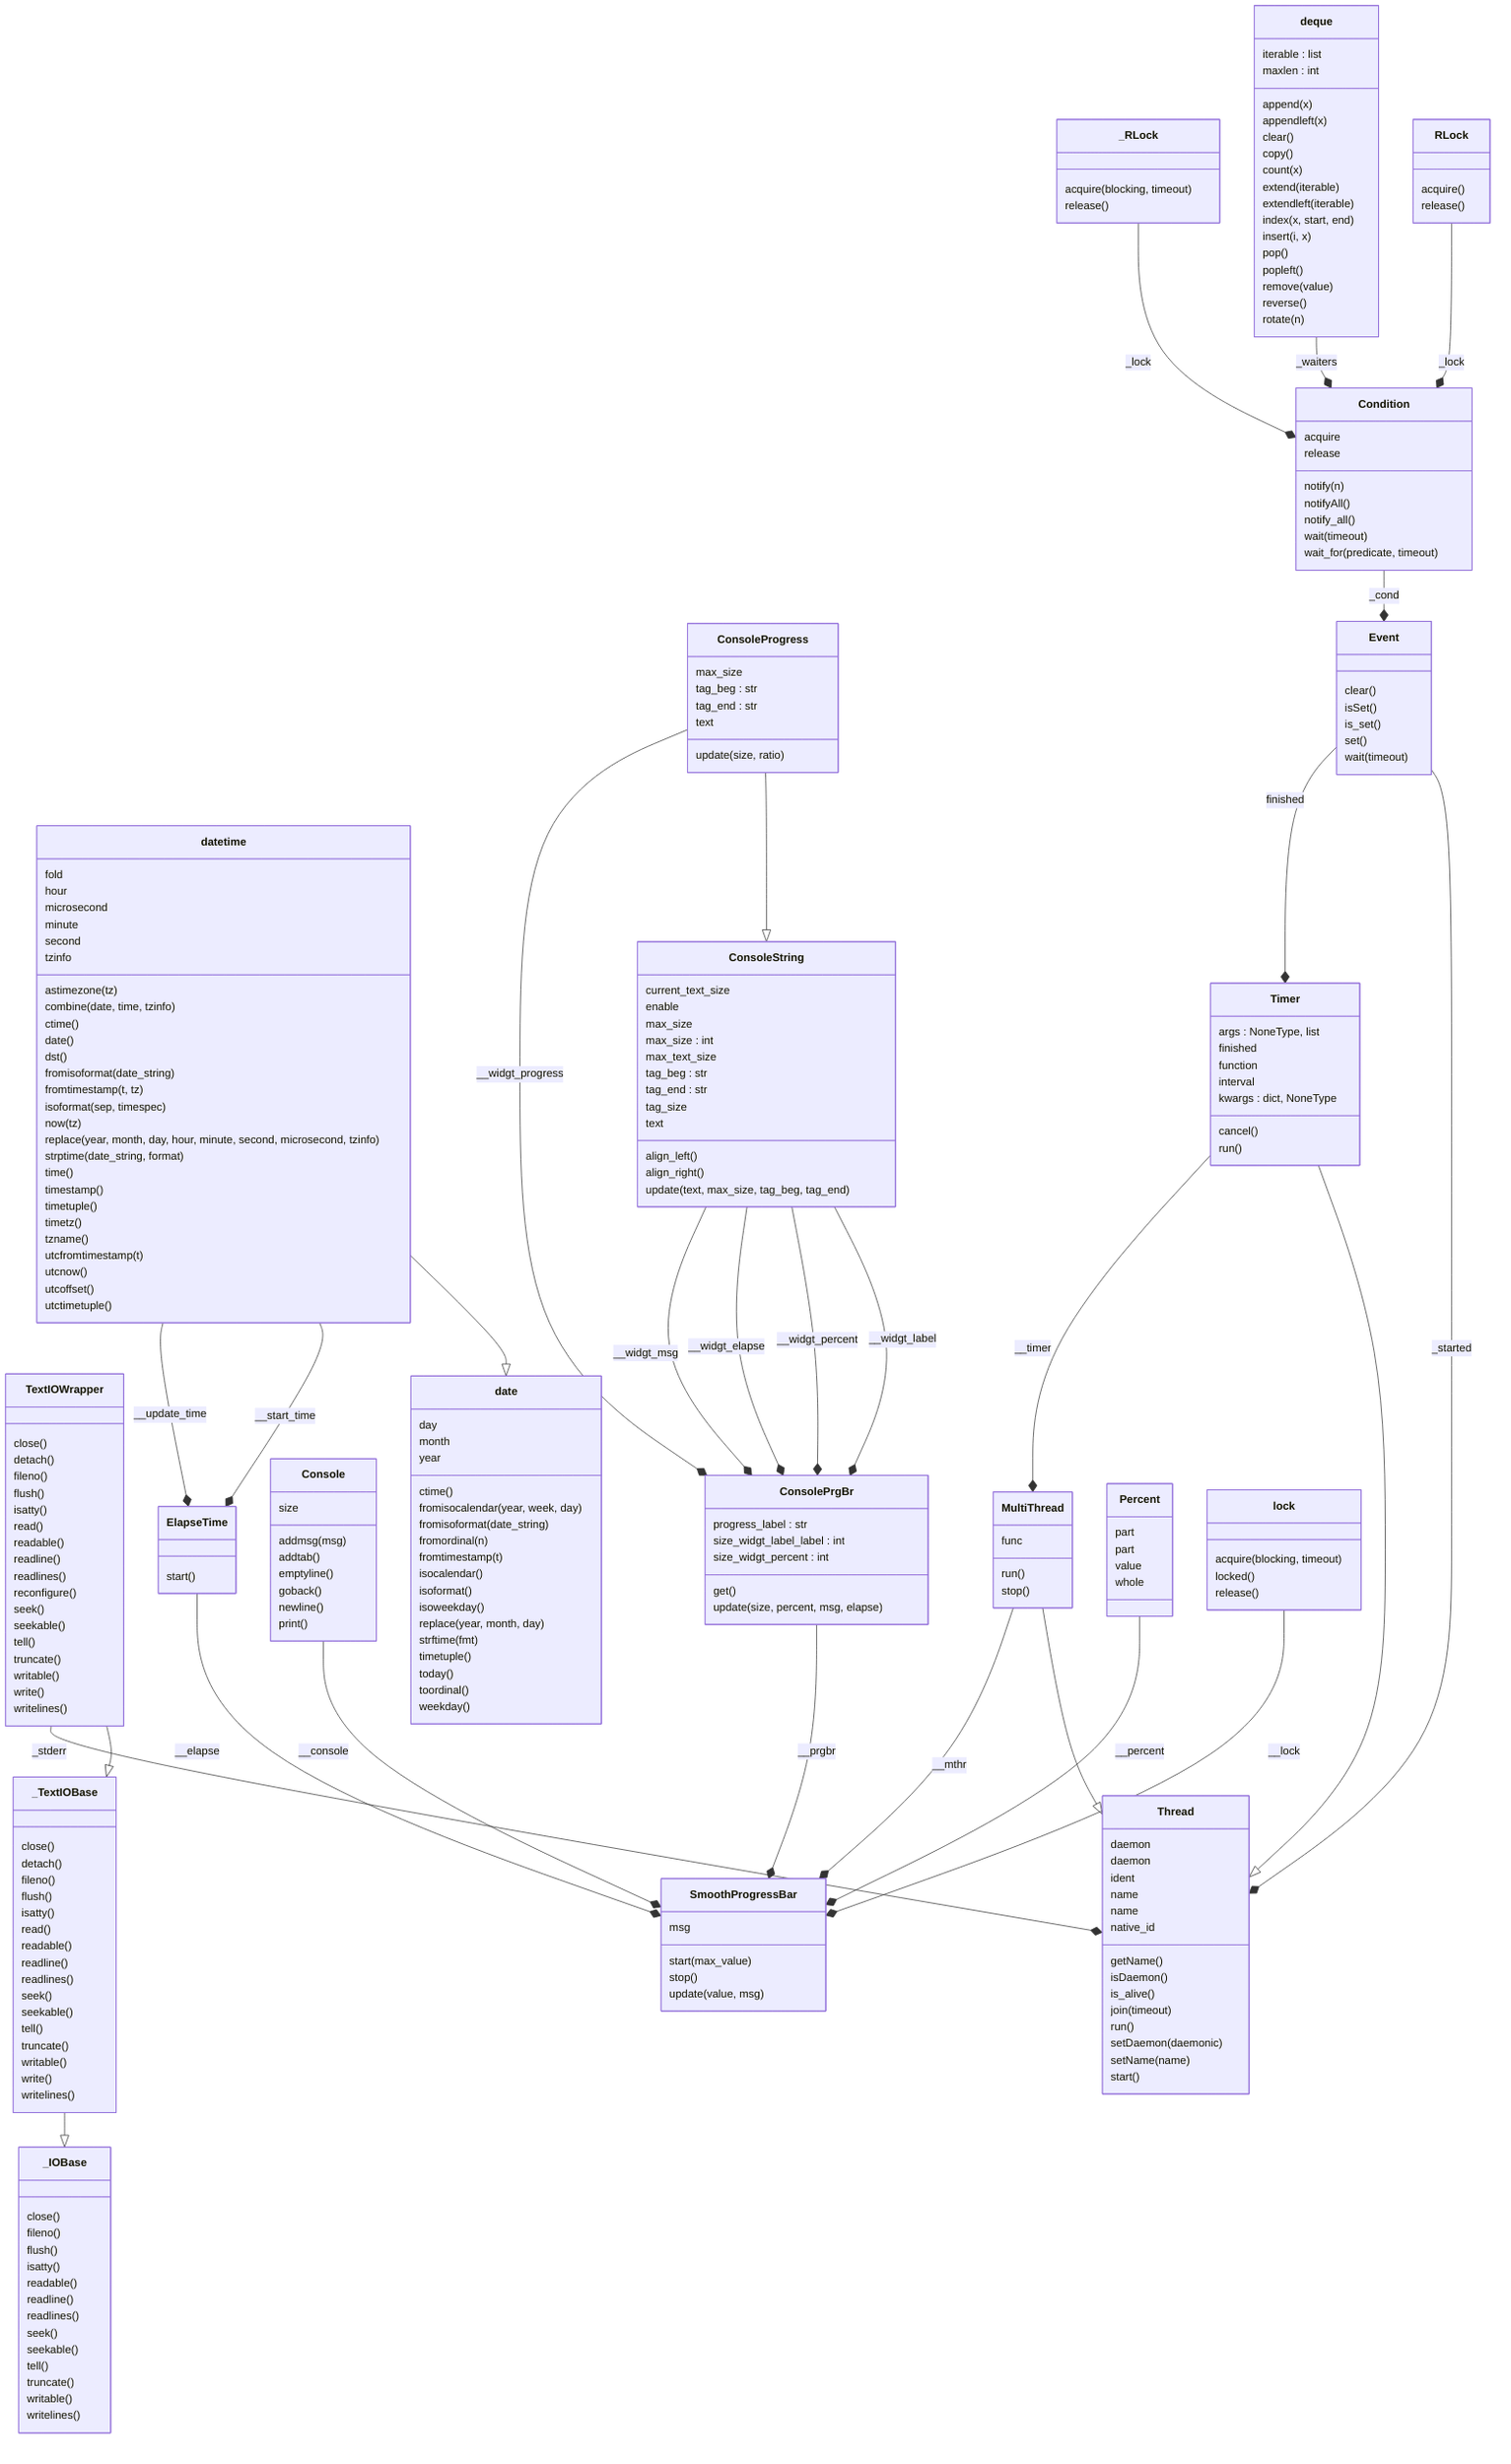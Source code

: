 classDiagram
  class TextIOWrapper {
    close()
    detach()
    fileno()
    flush()
    isatty()
    read()
    readable()
    readline()
    readlines()
    reconfigure()
    seek()
    seekable()
    tell()
    truncate()
    writable()
    write()
    writelines()
  }
  class _IOBase {
    close()
    fileno()
    flush()
    isatty()
    readable()
    readline()
    readlines()
    seek()
    seekable()
    tell()
    truncate()
    writable()
    writelines()
  }
  class _TextIOBase {
    close()
    detach()
    fileno()
    flush()
    isatty()
    read()
    readable()
    readline()
    readlines()
    seek()
    seekable()
    tell()
    truncate()
    writable()
    write()
    writelines()
  }
  class RLock {
    acquire()
    release()
  }
  class deque {
    iterable : list
    maxlen : int
    append(x)
    appendleft(x)
    clear()
    copy()
    count(x)
    extend(iterable)
    extendleft(iterable)
    index(x, start, end)
    insert(i, x)
    pop()
    popleft()
    remove(value)
    reverse()
    rotate(n)
  }
  class date {
    day
    month
    year
    ctime()
    fromisocalendar(year, week, day)
    fromisoformat(date_string)
    fromordinal(n)
    fromtimestamp(t)
    isocalendar()
    isoformat()
    isoweekday()
    replace(year, month, day)
    strftime(fmt)
    timetuple()
    today()
    toordinal()
    weekday()
  }
  class datetime {
    fold
    hour
    microsecond
    minute
    second
    tzinfo
    astimezone(tz)
    combine(date, time, tzinfo)
    ctime()
    date()
    dst()
    fromisoformat(date_string)
    fromtimestamp(t, tz)
    isoformat(sep, timespec)
    now(tz)
    replace(year, month, day, hour, minute, second, microsecond, tzinfo)
    strptime(date_string, format)
    time()
    timestamp()
    timetuple()
    timetz()
    tzname()
    utcfromtimestamp(t)
    utcnow()
    utcoffset()
    utctimetuple()
  }
  class Console {
    size
    addmsg(msg)
    addtab()
    emptyline()
    goback()
    newline()
    print()
  }
  class ConsolePrgBr {
    progress_label : str
    size_widgt_label_label : int
    size_widgt_percent : int
    get()
    update(size, percent, msg, elapse)
  }
  class ConsoleProgress {
    max_size
    tag_beg : str
    tag_end : str
    text
    update(size, ratio)
  }
  class ConsoleString {
    current_text_size
    enable
    max_size
    max_size : int
    max_text_size
    tag_beg : str
    tag_end : str
    tag_size
    text
    align_left()
    align_right()
    update(text, max_size, tag_beg, tag_end)
  }
  class ElapseTime {
    start()
  }
  class MultiThread {
    func
    run()
    stop()
  }
  class Percent {
    part
    part
    value
    whole
  }
  class SmoothProgressBar {
    msg
    start(max_value)
    stop()
    update(value, msg)
  }
  class Condition {
    acquire
    release
    notify(n)
    notifyAll()
    notify_all()
    wait(timeout)
    wait_for(predicate, timeout)
  }
  class Event {
    clear()
    isSet()
    is_set()
    set()
    wait(timeout)
  }
  class Thread {
    daemon
    daemon
    ident
    name
    name
    native_id
    getName()
    isDaemon()
    is_alive()
    join(timeout)
    run()
    setDaemon(daemonic)
    setName(name)
    start()
  }
  class Timer {
    args : NoneType, list
    finished
    function
    interval
    kwargs : dict, NoneType
    cancel()
    run()
  }
  class _RLock {
    acquire(blocking, timeout)
    release()
  }
  class lock {
    acquire(blocking, timeout)
    locked()
    release()
  }
  TextIOWrapper --|> _TextIOBase
  _TextIOBase --|> _IOBase
  datetime --|> date
  ConsoleProgress --|> ConsoleString
  MultiThread --|> Thread
  Timer --|> Thread
  TextIOWrapper --* Thread : _stderr
  RLock --* Condition : _lock
  deque --* Condition : _waiters
  datetime --* ElapseTime : __start_time
  datetime --* ElapseTime : __update_time
  Console --* SmoothProgressBar : __console
  ConsolePrgBr --* SmoothProgressBar : __prgbr
  ConsoleProgress --* ConsolePrgBr : __widgt_progress
  ConsoleString --* ConsolePrgBr : __widgt_label
  ConsoleString --* ConsolePrgBr : __widgt_percent
  ConsoleString --* ConsolePrgBr : __widgt_elapse
  ConsoleString --* ConsolePrgBr : __widgt_msg
  ElapseTime --* SmoothProgressBar : __elapse
  MultiThread --* SmoothProgressBar : __mthr
  Percent --* SmoothProgressBar : __percent
  Condition --* Event : _cond
  Event --* Thread : _started
  Event --* Timer : finished
  Timer --* MultiThread : __timer
  _RLock --* Condition : _lock
  lock --* SmoothProgressBar : __lock